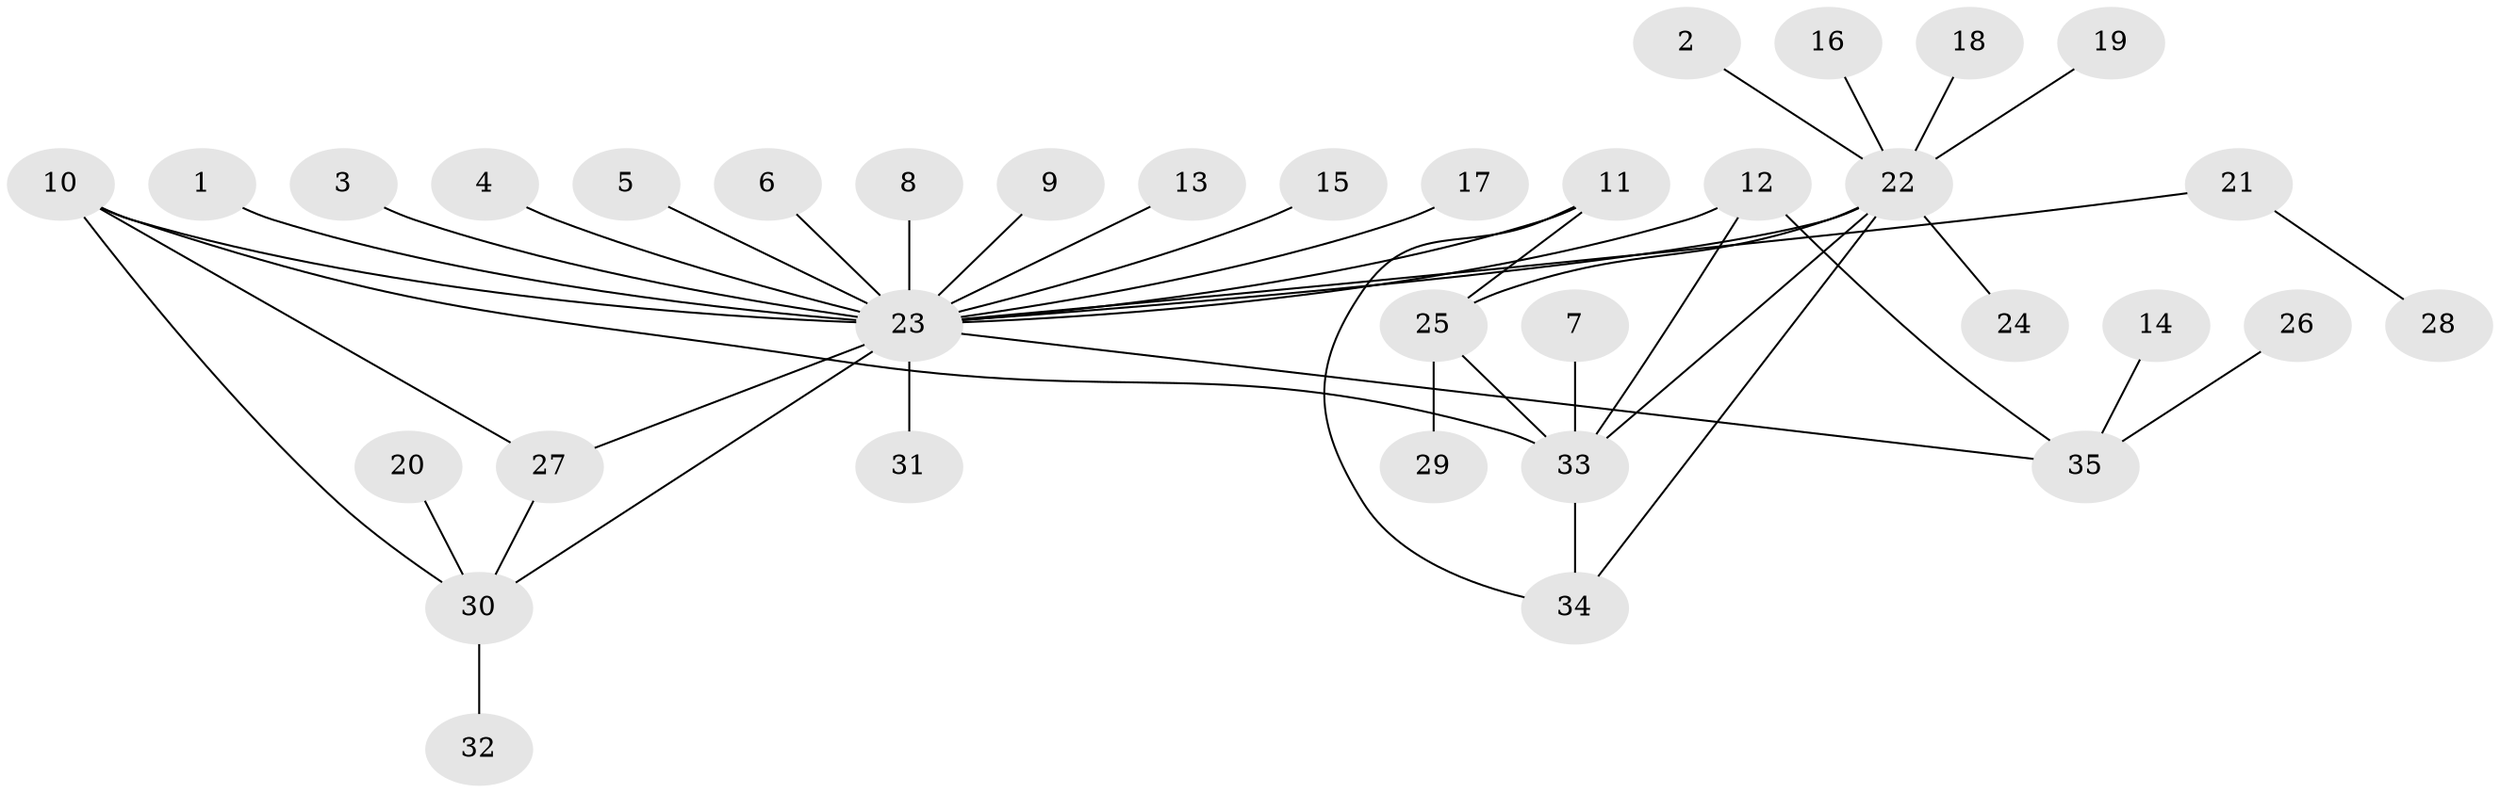 // original degree distribution, {9: 0.030303030303030304, 23: 0.015151515151515152, 3: 0.09090909090909091, 1: 0.5757575757575758, 7: 0.015151515151515152, 4: 0.045454545454545456, 2: 0.18181818181818182, 6: 0.015151515151515152, 5: 0.030303030303030304}
// Generated by graph-tools (version 1.1) at 2025/49/03/09/25 03:49:51]
// undirected, 35 vertices, 44 edges
graph export_dot {
graph [start="1"]
  node [color=gray90,style=filled];
  1;
  2;
  3;
  4;
  5;
  6;
  7;
  8;
  9;
  10;
  11;
  12;
  13;
  14;
  15;
  16;
  17;
  18;
  19;
  20;
  21;
  22;
  23;
  24;
  25;
  26;
  27;
  28;
  29;
  30;
  31;
  32;
  33;
  34;
  35;
  1 -- 23 [weight=1.0];
  2 -- 22 [weight=1.0];
  3 -- 23 [weight=1.0];
  4 -- 23 [weight=1.0];
  5 -- 23 [weight=1.0];
  6 -- 23 [weight=1.0];
  7 -- 33 [weight=1.0];
  8 -- 23 [weight=1.0];
  9 -- 23 [weight=1.0];
  10 -- 23 [weight=2.0];
  10 -- 27 [weight=1.0];
  10 -- 30 [weight=1.0];
  10 -- 33 [weight=1.0];
  11 -- 23 [weight=1.0];
  11 -- 25 [weight=1.0];
  11 -- 34 [weight=1.0];
  12 -- 23 [weight=1.0];
  12 -- 33 [weight=1.0];
  12 -- 35 [weight=1.0];
  13 -- 23 [weight=1.0];
  14 -- 35 [weight=1.0];
  15 -- 23 [weight=1.0];
  16 -- 22 [weight=1.0];
  17 -- 23 [weight=1.0];
  18 -- 22 [weight=1.0];
  19 -- 22 [weight=1.0];
  20 -- 30 [weight=1.0];
  21 -- 23 [weight=1.0];
  21 -- 28 [weight=1.0];
  22 -- 23 [weight=1.0];
  22 -- 24 [weight=1.0];
  22 -- 25 [weight=1.0];
  22 -- 33 [weight=1.0];
  22 -- 34 [weight=1.0];
  23 -- 27 [weight=1.0];
  23 -- 30 [weight=1.0];
  23 -- 31 [weight=1.0];
  23 -- 35 [weight=1.0];
  25 -- 29 [weight=1.0];
  25 -- 33 [weight=1.0];
  26 -- 35 [weight=1.0];
  27 -- 30 [weight=1.0];
  30 -- 32 [weight=1.0];
  33 -- 34 [weight=1.0];
}
